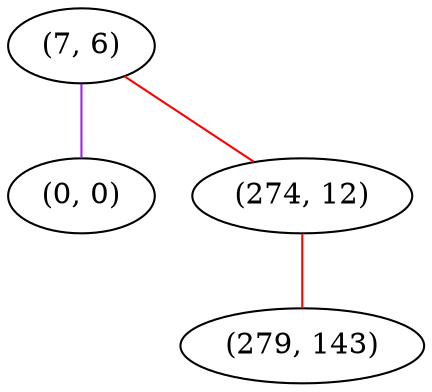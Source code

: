 graph "" {
"(7, 6)";
"(0, 0)";
"(274, 12)";
"(279, 143)";
"(7, 6)" -- "(0, 0)"  [color=purple, key=0, weight=4];
"(7, 6)" -- "(274, 12)"  [color=red, key=0, weight=1];
"(274, 12)" -- "(279, 143)"  [color=red, key=0, weight=1];
}
